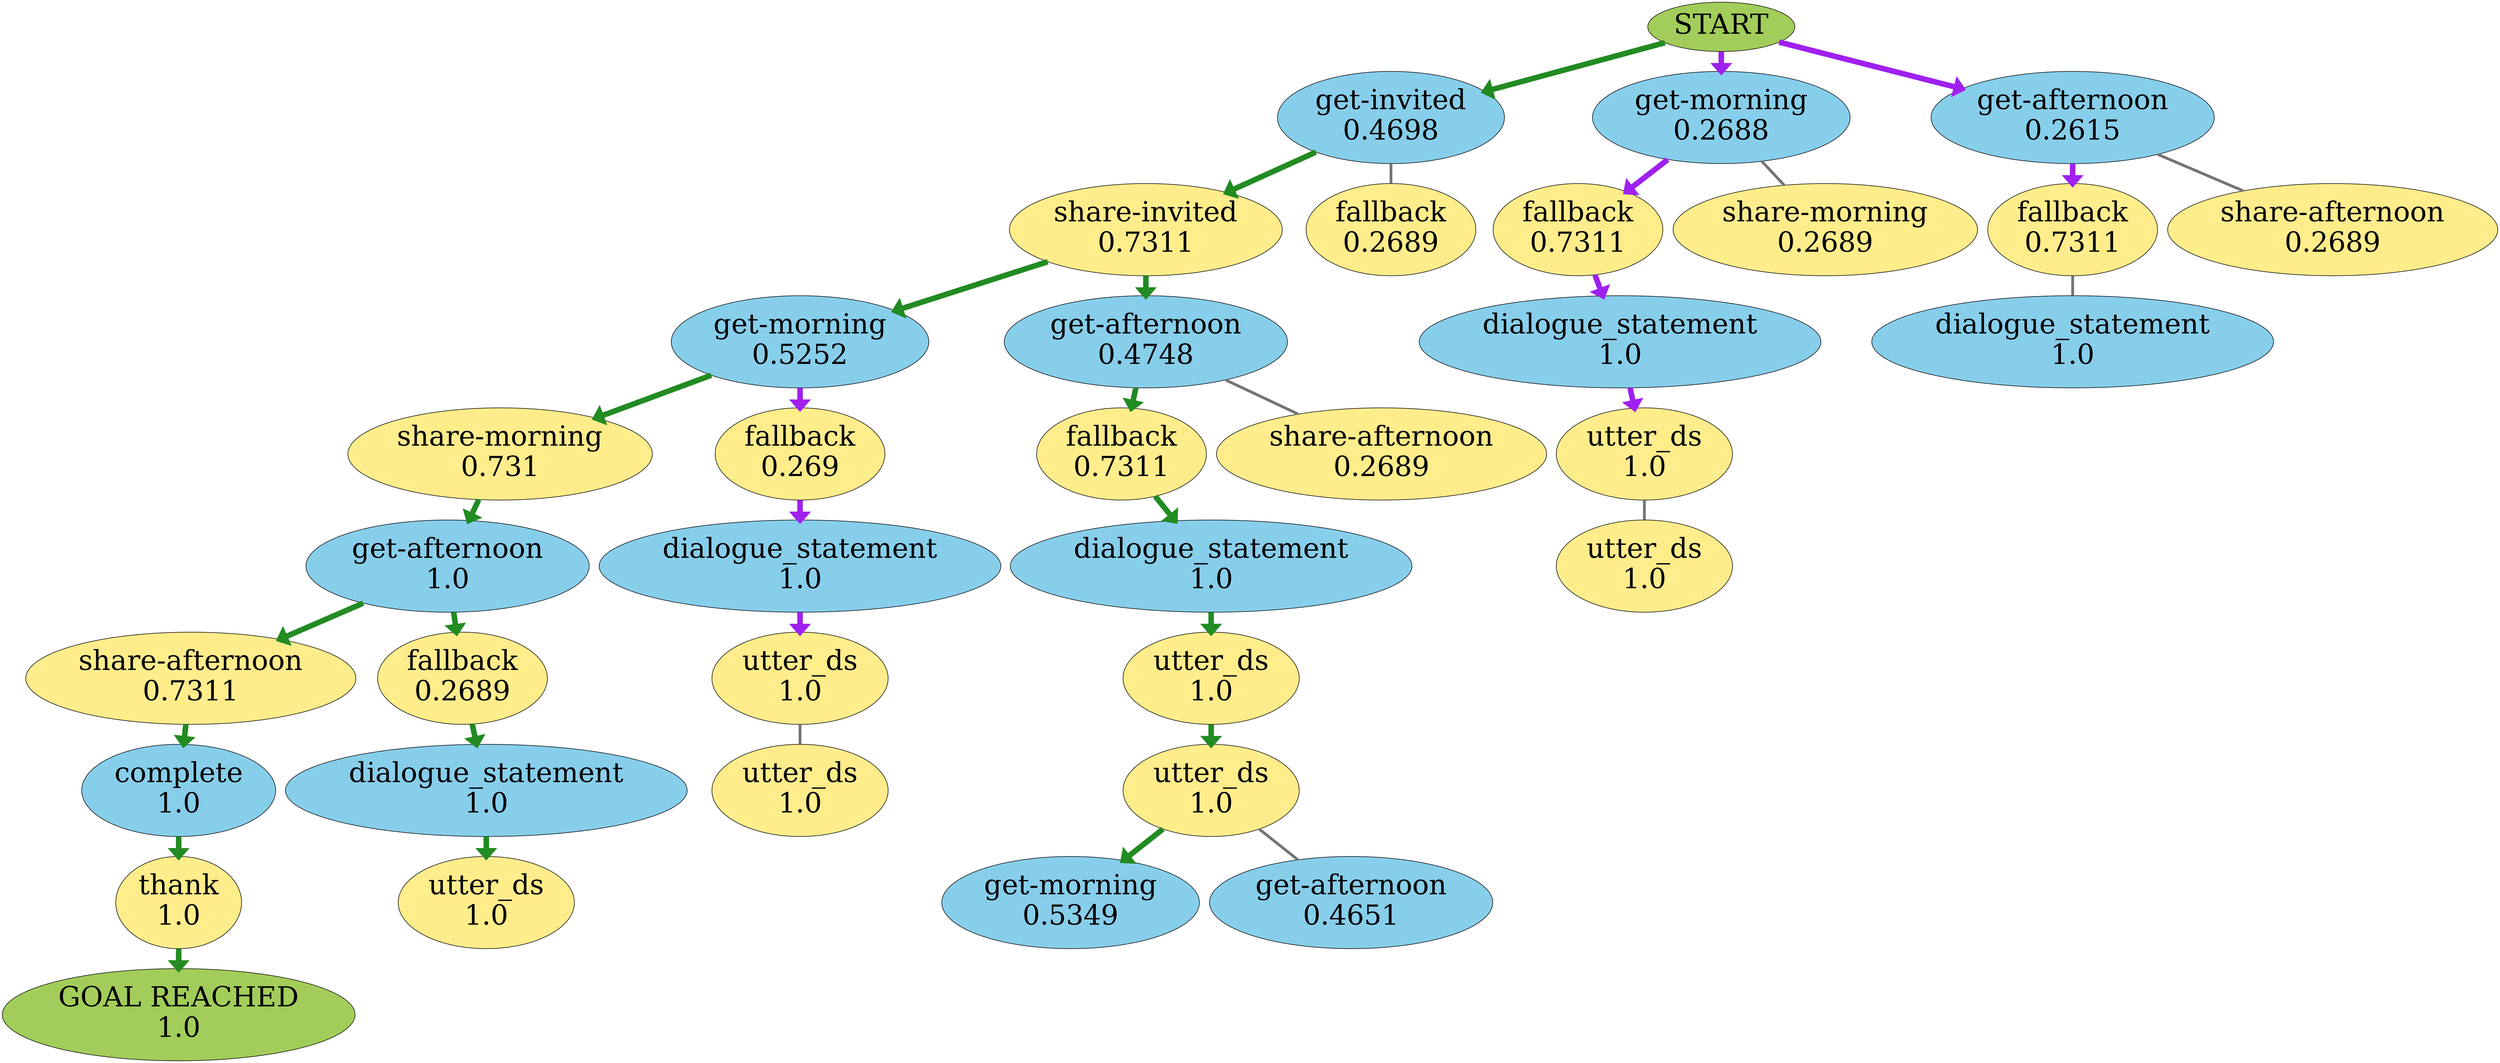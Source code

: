 strict digraph {
	0 [label=START fillcolor=darkolivegreen3 fontsize=50 style=filled]
	1 [label="get-invited
0.4698" fillcolor=skyblue fontsize=50 style=filled]
	0 -> 1 [arrowhead=normal color=purple penwidth=10.0]
	2 [label="get-morning
0.2688" fillcolor=skyblue fontsize=50 style=filled]
	0 -> 2 [arrowhead=normal color=purple penwidth=10.0]
	3 [label="get-afternoon
0.2615" fillcolor=skyblue fontsize=50 style=filled]
	0 -> 3 [arrowhead=normal color=purple penwidth=10.0]
	4 [label="share-invited
0.7311" fillcolor=lightgoldenrod1 fontsize=50 style=filled]
	1 -> 4 [arrowhead=normal color=purple penwidth=10.0]
	5 [label="fallback
0.2689" fillcolor=lightgoldenrod1 fontsize=50 style=filled]
	1 -> 5 [arrowhead=none color=grey45 penwidth=5.0]
	6 [label="fallback
0.7311" fillcolor=lightgoldenrod1 fontsize=50 style=filled]
	2 -> 6 [arrowhead=normal color=purple penwidth=10.0]
	7 [label="share-morning
0.2689" fillcolor=lightgoldenrod1 fontsize=50 style=filled]
	2 -> 7 [arrowhead=none color=grey45 penwidth=5.0]
	8 [label="fallback
0.7311" fillcolor=lightgoldenrod1 fontsize=50 style=filled]
	3 -> 8 [arrowhead=normal color=purple penwidth=10.0]
	9 [label="share-afternoon
0.2689" fillcolor=lightgoldenrod1 fontsize=50 style=filled]
	3 -> 9 [arrowhead=none color=grey45 penwidth=5.0]
	10 [label="get-morning
0.5252" fillcolor=skyblue fontsize=50 style=filled]
	4 -> 10 [arrowhead=normal color=purple penwidth=10.0]
	11 [label="get-afternoon
0.4748" fillcolor=skyblue fontsize=50 style=filled]
	4 -> 11 [arrowhead=normal color=purple penwidth=10.0]
	12 [label="dialogue_statement
1.0" fillcolor=skyblue fontsize=50 style=filled]
	6 -> 12 [arrowhead=normal color=purple penwidth=10.0]
	13 [label="dialogue_statement
1.0" fillcolor=skyblue fontsize=50 style=filled]
	8 -> 13 [arrowhead=none color=grey45 penwidth=5.0]
	14 [label="utter_ds
1.0" fillcolor=lightgoldenrod1 fontsize=50 style=filled]
	12 -> 14 [arrowhead=normal color=purple penwidth=10.0]
	15 [label="share-morning
0.731" fillcolor=lightgoldenrod1 fontsize=50 style=filled]
	10 -> 15 [arrowhead=normal color=purple penwidth=10.0]
	16 [label="fallback
0.269" fillcolor=lightgoldenrod1 fontsize=50 style=filled]
	10 -> 16 [arrowhead=normal color=purple penwidth=10.0]
	17 [label="fallback
0.7311" fillcolor=lightgoldenrod1 fontsize=50 style=filled]
	11 -> 17 [arrowhead=normal color=purple penwidth=10.0]
	18 [label="share-afternoon
0.2689" fillcolor=lightgoldenrod1 fontsize=50 style=filled]
	11 -> 18 [arrowhead=none color=grey45 penwidth=5.0]
	19 [label="utter_ds
1.0" fillcolor=lightgoldenrod1 fontsize=50 style=filled]
	14 -> 19 [arrowhead=none color=grey45 penwidth=5.0]
	20 [label="get-afternoon
1.0" fillcolor=skyblue fontsize=50 style=filled]
	15 -> 20 [arrowhead=normal color=purple penwidth=10.0]
	21 [label="dialogue_statement
1.0" fillcolor=skyblue fontsize=50 style=filled]
	17 -> 21 [arrowhead=normal color=purple penwidth=10.0]
	22 [label="dialogue_statement
1.0" fillcolor=skyblue fontsize=50 style=filled]
	16 -> 22 [arrowhead=normal color=purple penwidth=10.0]
	23 [label="utter_ds
1.0" fillcolor=lightgoldenrod1 fontsize=50 style=filled]
	21 -> 23 [arrowhead=normal color=purple penwidth=10.0]
	24 [label="utter_ds
1.0" fillcolor=lightgoldenrod1 fontsize=50 style=filled]
	22 -> 24 [arrowhead=normal color=purple penwidth=10.0]
	25 [label="share-afternoon
0.7311" fillcolor=lightgoldenrod1 fontsize=50 style=filled]
	20 -> 25 [arrowhead=normal color=purple penwidth=10.0]
	26 [label="fallback
0.2689" fillcolor=lightgoldenrod1 fontsize=50 style=filled]
	20 -> 26 [arrowhead=normal color=purple penwidth=10.0]
	27 [label="utter_ds
1.0" fillcolor=lightgoldenrod1 fontsize=50 style=filled]
	23 -> 27 [arrowhead=normal color=purple penwidth=10.0]
	28 [label="utter_ds
1.0" fillcolor=lightgoldenrod1 fontsize=50 style=filled]
	24 -> 28 [arrowhead=none color=grey45 penwidth=5.0]
	29 [label="complete
1.0" fillcolor=skyblue fontsize=50 style=filled]
	25 -> 29 [arrowhead=normal color=purple penwidth=10.0]
	30 [label="dialogue_statement
1.0" fillcolor=skyblue fontsize=50 style=filled]
	26 -> 30 [arrowhead=normal color=purple penwidth=10.0]
	31 [label="get-morning
0.5349" fillcolor=skyblue fontsize=50 style=filled]
	27 -> 31 [arrowhead=normal color=purple penwidth=10.0]
	32 [label="get-afternoon
0.4651" fillcolor=skyblue fontsize=50 style=filled]
	27 -> 32 [arrowhead=none color=grey45 penwidth=5.0]
	33 [label="thank
1.0" fillcolor=lightgoldenrod1 fontsize=50 style=filled]
	29 -> 33 [arrowhead=normal color=purple penwidth=10.0]
	34 [label="utter_ds
1.0" fillcolor=lightgoldenrod1 fontsize=50 style=filled]
	30 -> 34 [arrowhead=normal color=purple penwidth=10.0]
	35 [label="GOAL REACHED
1.0" fillcolor=darkolivegreen3 fontsize=50 style=filled]
	33 -> 35 [color=forestgreen penwidth=10.0]
	0 -> 1 [arrowhead=normal color=forestgreen penwidth=10.0]
	1 -> 4 [arrowhead=normal color=forestgreen penwidth=10.0]
	4 -> 10 [arrowhead=normal color=forestgreen penwidth=10.0]
	10 -> 15 [arrowhead=normal color=forestgreen penwidth=10.0]
	15 -> 20 [arrowhead=normal color=forestgreen penwidth=10.0]
	20 -> 25 [arrowhead=normal color=forestgreen penwidth=10.0]
	25 -> 29 [arrowhead=normal color=forestgreen penwidth=10.0]
	29 -> 33 [arrowhead=normal color=forestgreen penwidth=10.0]
	0 -> 1 [arrowhead=normal color=forestgreen penwidth=10.0]
	1 -> 4 [arrowhead=normal color=forestgreen penwidth=10.0]
	4 -> 10 [arrowhead=normal color=forestgreen penwidth=10.0]
	10 -> 15 [arrowhead=normal color=forestgreen penwidth=10.0]
	15 -> 20 [arrowhead=normal color=forestgreen penwidth=10.0]
	20 -> 26 [arrowhead=normal color=forestgreen penwidth=10.0]
	26 -> 30 [arrowhead=normal color=forestgreen penwidth=10.0]
	30 -> 34 [arrowhead=normal color=forestgreen penwidth=10.0]
	0 -> 1 [arrowhead=normal color=forestgreen penwidth=10.0]
	1 -> 4 [arrowhead=normal color=forestgreen penwidth=10.0]
	4 -> 11 [arrowhead=normal color=forestgreen penwidth=10.0]
	11 -> 17 [arrowhead=normal color=forestgreen penwidth=10.0]
	17 -> 21 [arrowhead=normal color=forestgreen penwidth=10.0]
	21 -> 23 [arrowhead=normal color=forestgreen penwidth=10.0]
	23 -> 27 [arrowhead=normal color=forestgreen penwidth=10.0]
	27 -> 31 [arrowhead=normal color=forestgreen penwidth=10.0]
}
